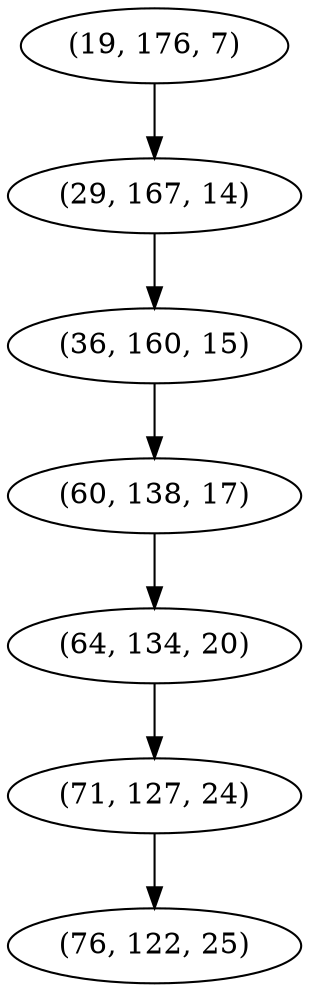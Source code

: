 digraph tree {
    "(19, 176, 7)";
    "(29, 167, 14)";
    "(36, 160, 15)";
    "(60, 138, 17)";
    "(64, 134, 20)";
    "(71, 127, 24)";
    "(76, 122, 25)";
    "(19, 176, 7)" -> "(29, 167, 14)";
    "(29, 167, 14)" -> "(36, 160, 15)";
    "(36, 160, 15)" -> "(60, 138, 17)";
    "(60, 138, 17)" -> "(64, 134, 20)";
    "(64, 134, 20)" -> "(71, 127, 24)";
    "(71, 127, 24)" -> "(76, 122, 25)";
}
